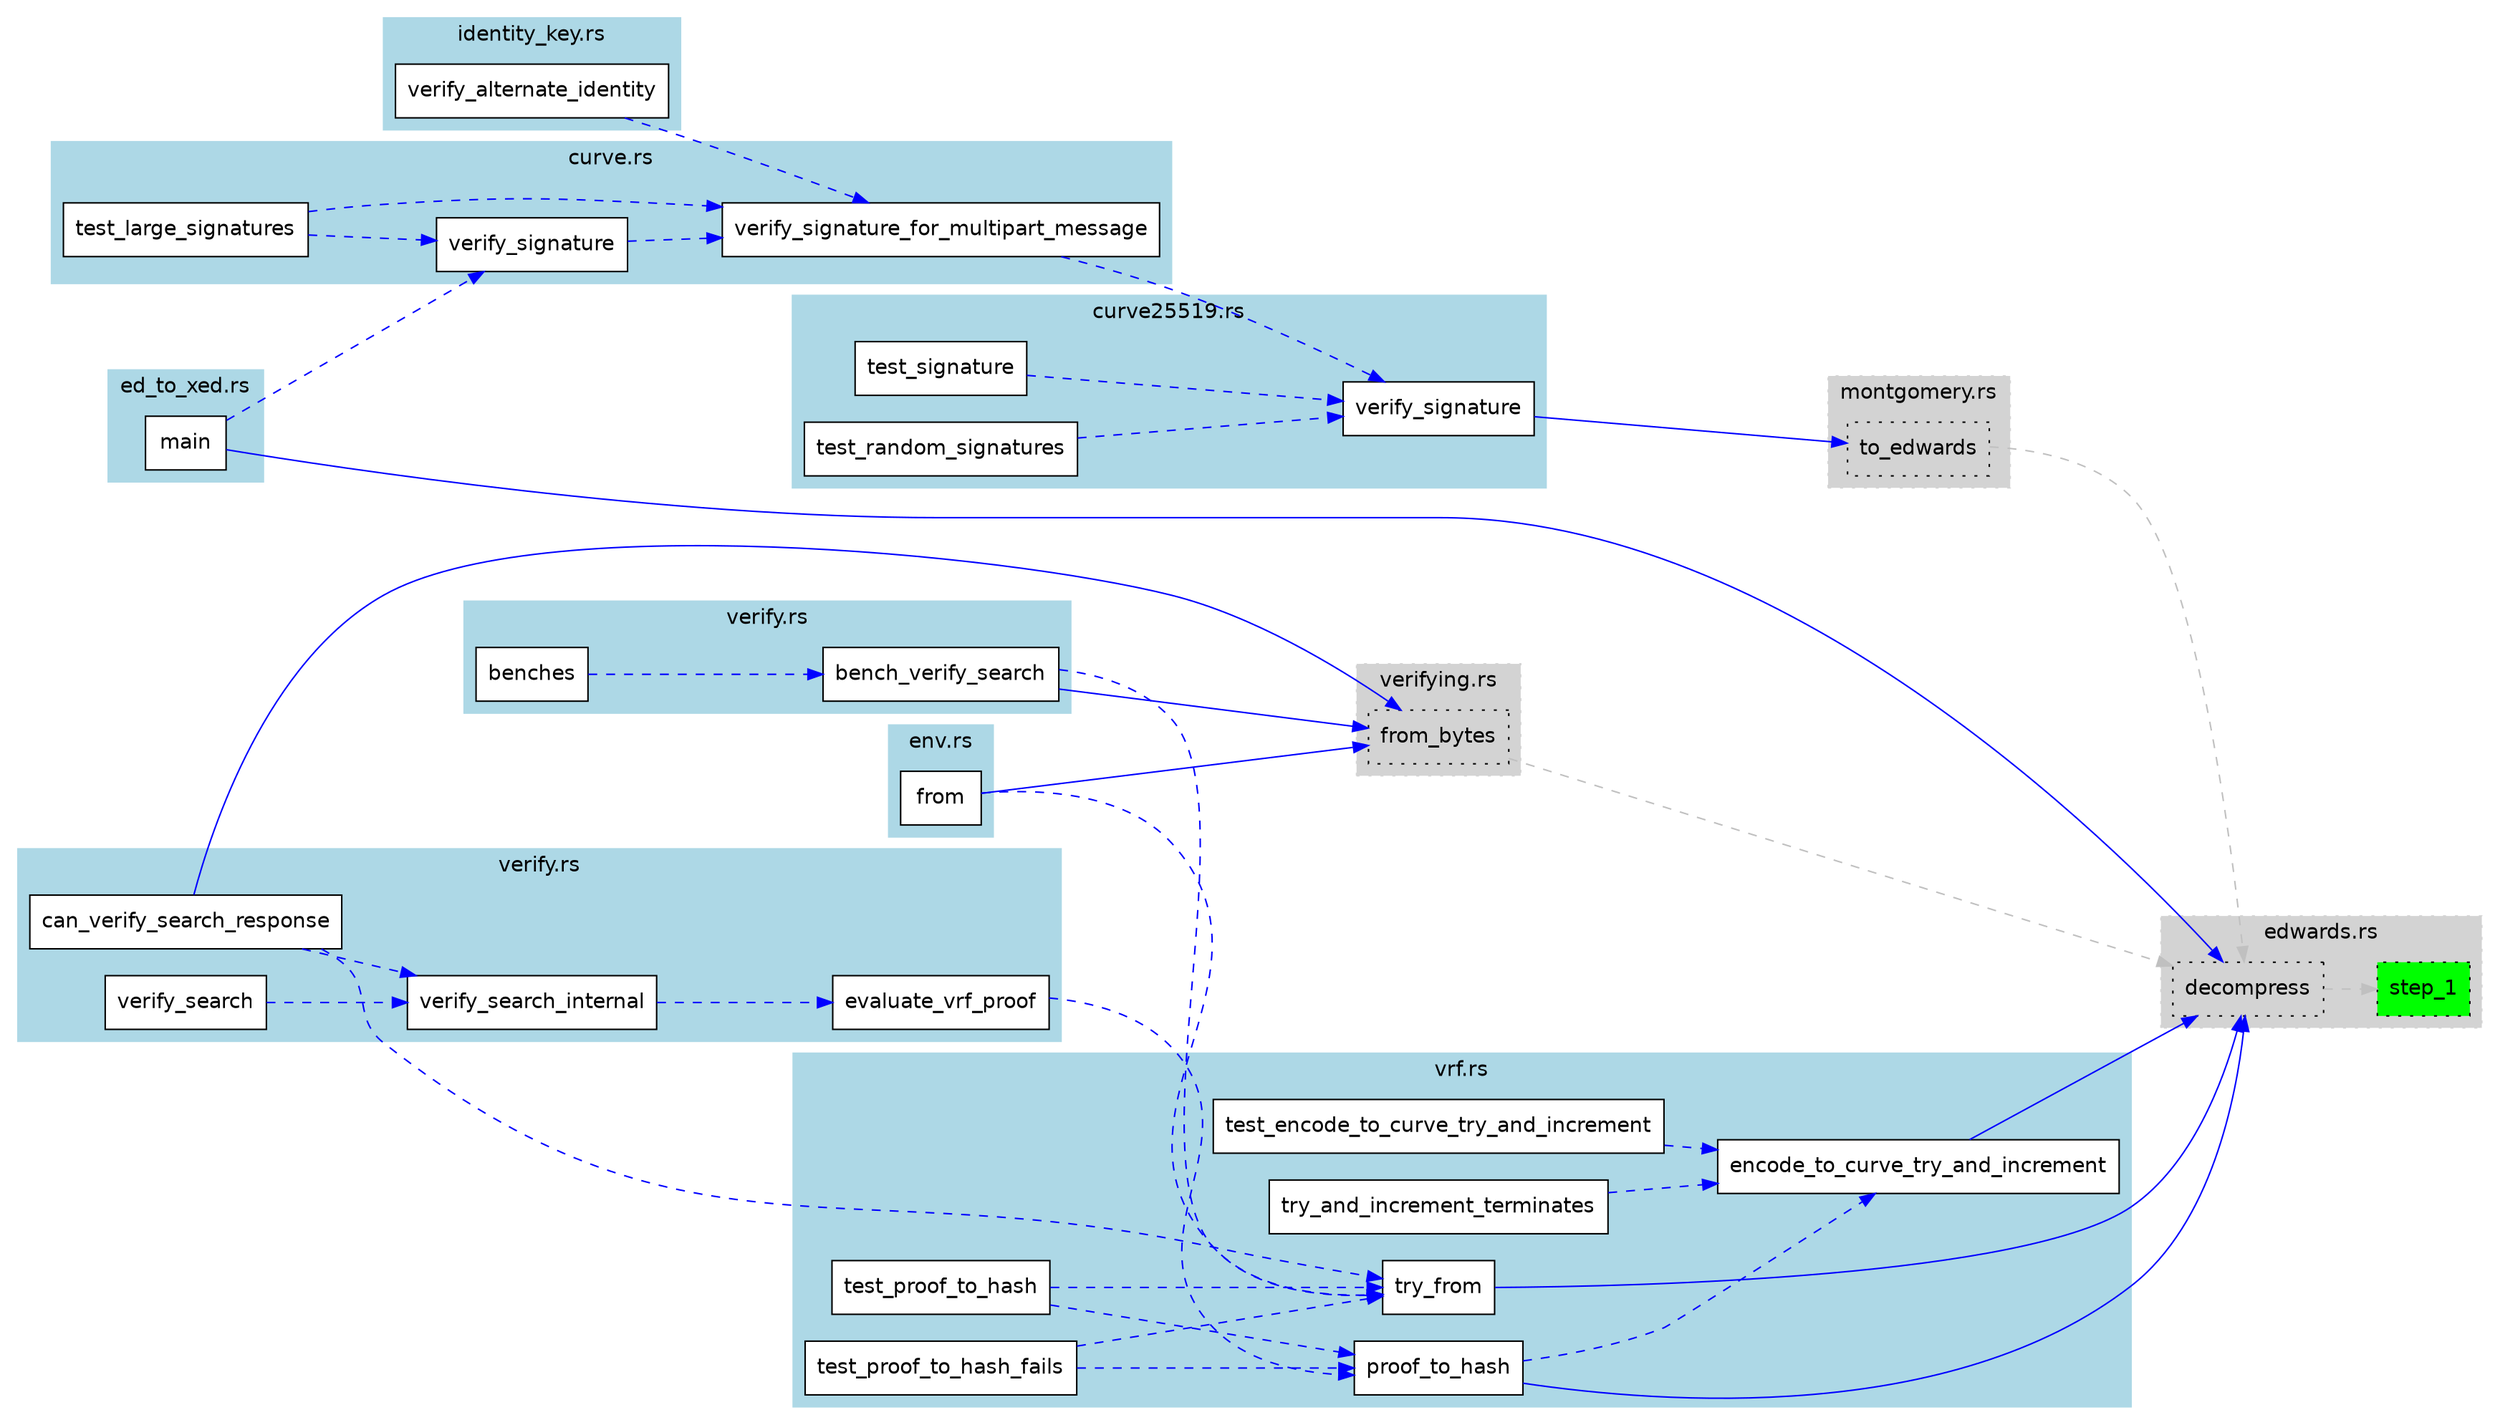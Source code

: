 digraph function_subgraph {
  rankdir=LR;
  node [shape=box, style=filled, fontname=Helvetica];
  edge [color=gray];

  subgraph cluster_0 {
    label = "edwards.rs";
    style=filled;
    color=lightgrey;
    style="filled,dotted";
    fontname=Helvetica;
    "rust-analyzer cargo curve25519-dalek 4.1.3 edwards/impl#[CompressedEdwardsY]decompress()." [label="decompress", tooltip="    pub fn decompress(&self) -> Option<EdwardsPoint> {         let (is_valid_y_coord, X, Y, Z) = decompress::step_1(self);          if is_valid_y_coord.into() {             Some(decompress::step_2(sel...", fillcolor=lightgray, style="filled,dotted"]
    "rust-analyzer cargo curve25519-dalek 4.1.3 edwards/decompress/step_1()." [label="step_1", tooltip="    pub(super) fn step_1(         repr: &CompressedEdwardsY,     ) -> (Choice, FieldElement, FieldElement, FieldElement) {         let Y = FieldElement::from_bytes(repr.as_bytes());         let Z = Fi...", fillcolor=green, style="filled,dotted"]
  }
  subgraph cluster_1 {
    label = "montgomery.rs";
    style=filled;
    color=lightgrey;
    style="filled,dotted";
    fontname=Helvetica;
    "rust-analyzer cargo curve25519-dalek 4.1.3 montgomery/impl#[MontgomeryPoint]to_edwards()." [label="to_edwards", tooltip="    pub fn to_edwards(&self, sign: u8) -> Option<EdwardsPoint> {         // To decompress the Montgomery u coordinate to an         // `EdwardsPoint`, we apply the birational map to obtain the        ...", fillcolor=lightgray, style="filled,dotted"]
  }
  subgraph cluster_2 {
    label = "verifying.rs";
    style=filled;
    color=lightgrey;
    style="filled,dotted";
    fontname=Helvetica;
    "rust-analyzer cargo ed25519-dalek 2.1.0 verifying/impl#[VerifyingKey]from_bytes()." [label="from_bytes", tooltip="    pub fn from_bytes(bytes: &[u8; PUBLIC_KEY_LENGTH]) -> Result<VerifyingKey, SignatureError> {         let compressed = CompressedEdwardsY(*bytes);         let point = compressed             .decomp...", fillcolor=lightgray, style="filled,dotted"]
  }
  subgraph cluster_3 {
    label = "ed_to_xed.rs";
    style=filled;
    color=lightblue;
    fontname=Helvetica;
    "rust-analyzer cargo libsignal-core 0.1.0 main()." [label="main", tooltip="fn main() {     let mut input = vec![];     std::io::stdin()         .read_to_end(&mut input)         .expect(' can read input' );     let key = boring::pkey::PKey::public_key_from_pem(&input).expect(...", fillcolor=white, style="filled"]
  }
  subgraph cluster_4 {
    label = "curve.rs";
    style=filled;
    color=lightblue;
    fontname=Helvetica;
    "rust-analyzer cargo libsignal-core 0.1.0 curve/impl#[PublicKey]verify_signature_for_multipart_message()." [label="verify_signature_for_multipart_message", tooltip="    pub fn verify_signature_for_multipart_message(         &self,         message: &[&[u8]],         signature: &[u8],     ) -> bool {         match &self.key {             PublicKeyData::DjbPublicKey...", fillcolor=white, style="filled"]
    "rust-analyzer cargo libsignal-core 0.1.0 curve/tests/test_large_signatures()." [label="test_large_signatures", tooltip="    fn test_large_signatures() -> Result<(), CurveError> {         let mut csprng = OsRng.unwrap_err();         let key_pair = KeyPair::generate(&mut csprng);         let mut message = [0u8; 1024 * 10...", fillcolor=white, style="filled"]
    "rust-analyzer cargo libsignal-core 0.1.0 curve/impl#[PublicKey]verify_signature()." [label="verify_signature", tooltip="    pub fn verify_signature(&self, message: &[u8], signature: &[u8]) -> bool {         self.verify_signature_for_multipart_message(&[message], signature)     }", fillcolor=white, style="filled"]
  }
  subgraph cluster_5 {
    label = "curve25519.rs";
    style=filled;
    color=lightblue;
    fontname=Helvetica;
    "rust-analyzer cargo libsignal-core 0.1.0 curve/curve25519/impl#[PrivateKey]verify_signature()." [label="verify_signature", tooltip="    pub fn verify_signature(         their_public_key: &[u8; PUBLIC_KEY_LENGTH],         message: &[&[u8]],         signature: &[u8; SIGNATURE_LENGTH],     ) -> bool {         let mont_point = Montgom...", fillcolor=white, style="filled"]
    "rust-analyzer cargo libsignal-core 0.1.0 curve/curve25519/tests/test_signature()." [label="test_signature", tooltip="    fn test_signature() {         let alice_identity_private: [u8; PRIVATE_KEY_LENGTH] = [             0xc0, 0x97, 0x24, 0x84, 0x12, 0xe5, 0x8b, 0xf0, 0x5d, 0xf4, 0x87, 0x96, 0x82, 0x05,             0...", fillcolor=white, style="filled"]
    "rust-analyzer cargo libsignal-core 0.1.0 curve/curve25519/tests/test_random_signatures()." [label="test_random_signatures", tooltip="    fn test_random_signatures() {         let mut csprng = OsRng.unwrap_err();         for _ in 0..50 {             let mut message = [0u8; 64];             csprng.fill_bytes(&mut message);           ...", fillcolor=white, style="filled"]
  }
  subgraph cluster_6 {
    label = "verify.rs";
    style=filled;
    color=lightblue;
    fontname=Helvetica;
    "rust-analyzer cargo libsignal-keytrans 0.0.1 bench_verify_search()." [label="bench_verify_search", tooltip="fn bench_verify_search(c: &mut Criterion) {     let sig_key = VerifyingKey::from_bytes(&hex!(         ' ac0de1fd7f33552bbeb6ebc12b9d4ea10bf5f025c45073d3fb5f5648955a749e'      ))     .unwrap();     let...", fillcolor=white, style="filled"]
    "rust-analyzer cargo libsignal-keytrans 0.0.1 benches()." [label="benches", tooltip="criterion_group!(benches, bench_verify_search); criterion_main!(benches);", fillcolor=white, style="filled"]
  }
  subgraph cluster_7 {
    label = "verify.rs";
    style=filled;
    color=lightblue;
    fontname=Helvetica;
    "rust-analyzer cargo libsignal-keytrans 0.0.1 verify/test/can_verify_search_response()." [label="can_verify_search_response", tooltip="    fn can_verify_search_response() {         let sig_key = VerifyingKey::from_bytes(&hex!(             ' ac0de1fd7f33552bbeb6ebc12b9d4ea10bf5f025c45073d3fb5f5648955a749e'          ))         .unwrap(...", fillcolor=white, style="filled"]
    "rust-analyzer cargo libsignal-keytrans 0.0.1 verify/verify_search_internal()." [label="verify_search_internal", tooltip="fn verify_search_internal(     config: &PublicConfig,     req: SlimSearchRequest,     res: FullSearchResponse,     context: SearchContext,     monitor: bool,     now: SystemTime, ) -> Result<SearchSta...", fillcolor=white, style="filled"]
    "rust-analyzer cargo libsignal-keytrans 0.0.1 verify/evaluate_vrf_proof()." [label="evaluate_vrf_proof", tooltip="fn evaluate_vrf_proof(     proof: &[u8],     vrf_key: &vrf::PublicKey,     search_key: &[u8], ) -> Result<[u8; 32]> {     let proof = proof.try_into().map_err(|_| MalformedProof)?;     Ok(vrf_key.proo...", fillcolor=white, style="filled"]
    "rust-analyzer cargo libsignal-keytrans 0.0.1 verify/verify_search()." [label="verify_search", tooltip="pub fn verify_search(     config: &PublicConfig,     req: SlimSearchRequest,     res: FullSearchResponse,     context: SearchContext,     force_monitor: bool,     now: SystemTime, ) -> Result<SearchSt...", fillcolor=white, style="filled"]
  }
  subgraph cluster_8 {
    label = "vrf.rs";
    style=filled;
    color=lightblue;
    fontname=Helvetica;
    "rust-analyzer cargo libsignal-keytrans 0.0.1 vrf/tests/test_encode_to_curve_try_and_increment()." [label="test_encode_to_curve_try_and_increment", tooltip="    fn test_encode_to_curve_try_and_increment() {         for v in TEST_VECTORS {             let got = encode_to_curve_try_and_increment(&v.pk, v.alpha)                 .compress()                 .0...", fillcolor=white, style="filled"]
    "rust-analyzer cargo libsignal-keytrans 0.0.1 vrf/impl#[PublicKey]proof_to_hash()." [label="proof_to_hash", tooltip="    pub fn proof_to_hash(&self, m: &[u8], proof: &[u8; 80]) -> Result<[u8; 32]> {         // Decode proof into its component parts: gamma, c, and s.         let gamma = CompressedEdwardsY(proof[..32]....", fillcolor=white, style="filled"]
    "rust-analyzer cargo libsignal-keytrans 0.0.1 vrf/impl#[PublicKey][`TryFrom<[u8; 32]>`]try_from()." [label="try_from", tooltip="    fn try_from(public_key: [u8; 32]) -> Result<Self> {         match CompressedEdwardsY(public_key).decompress() {             None => Err(Error::InvalidCurvePoint),             Some(pt) if pt.is_sma...", fillcolor=white, style="filled"]
    "rust-analyzer cargo libsignal-keytrans 0.0.1 vrf/tests/try_and_increment_terminates()." [label="try_and_increment_terminates", tooltip="    fn try_and_increment_terminates() {         proptest!(|(data: [u8; 34])| {             let _ = encode_to_curve_try_and_increment(&data[..32], &data[32..]);         })     }", fillcolor=white, style="filled"]
    "rust-analyzer cargo libsignal-keytrans 0.0.1 vrf/tests/test_proof_to_hash()." [label="test_proof_to_hash", tooltip="    fn test_proof_to_hash() {         for v in TEST_VECTORS {             let pk = PublicKey::try_from(v.pk).unwrap();             let index = pk.proof_to_hash(v.alpha, &v.pi).unwrap();             as...", fillcolor=white, style="filled"]
    "rust-analyzer cargo libsignal-keytrans 0.0.1 vrf/encode_to_curve_try_and_increment()." [label="encode_to_curve_try_and_increment", tooltip="fn encode_to_curve_try_and_increment(salt: &[u8], data: &[u8]) -> EdwardsPoint {     let mut hasher = Sha512::new();      for i in 0u8..=u8::MAX {         hasher.update([SUITE_ID, DOMAIN_SEPARATOR_ENC...", fillcolor=white, style="filled"]
    "rust-analyzer cargo libsignal-keytrans 0.0.1 vrf/tests/test_proof_to_hash_fails()." [label="test_proof_to_hash_fails", tooltip="    fn test_proof_to_hash_fails() {         for v in TEST_VECTORS {             let pk = PublicKey::try_from(v.pk).unwrap();              assert!(pk.proof_to_hash(b' a' , &v.pi).is_err());            ...", fillcolor=white, style="filled"]
  }
  subgraph cluster_9 {
    label = "env.rs";
    style=filled;
    color=lightblue;
    fontname=Helvetica;
    "rust-analyzer cargo libsignal-net 0.1.0 env/impl#[PublicConfig][`From<KeyTransConfig>`]from()." [label="from", tooltip="    fn from(src: KeyTransConfig) -> Self {         let KeyTransConfig {             signing_key_material,             vrf_key_material,             auditor_key_material,         } = src;         let s...", fillcolor=white, style="filled"]
  }
  subgraph cluster_10 {
    label = "identity_key.rs";
    style=filled;
    color=lightblue;
    fontname=Helvetica;
    "rust-analyzer cargo libsignal-protocol 0.1.0 identity_key/impl#[IdentityKey]verify_alternate_identity()." [label="verify_alternate_identity", tooltip="    pub fn verify_alternate_identity(&self, other: &IdentityKey, signature: &[u8]) -> Result<bool> {         Ok(self.public_key.verify_signature_for_multipart_message(             &[                 A...", fillcolor=white, style="filled"]
  }

  "rust-analyzer cargo libsignal-core 0.1.0 curve/impl#[PublicKey]verify_signature_for_multipart_message()." -> "rust-analyzer cargo libsignal-core 0.1.0 curve/curve25519/impl#[PrivateKey]verify_signature()." [color=blue, style=dashed]
  "rust-analyzer cargo libsignal-keytrans 0.0.1 bench_verify_search()." -> "rust-analyzer cargo ed25519-dalek 2.1.0 verifying/impl#[VerifyingKey]from_bytes()." [color=blue]
  "rust-analyzer cargo libsignal-keytrans 0.0.1 bench_verify_search()." -> "rust-analyzer cargo libsignal-keytrans 0.0.1 vrf/impl#[PublicKey][`TryFrom<[u8; 32]>`]try_from()." [color=blue, style=dashed]
  "rust-analyzer cargo libsignal-keytrans 0.0.1 verify/test/can_verify_search_response()." -> "rust-analyzer cargo libsignal-keytrans 0.0.1 vrf/impl#[PublicKey][`TryFrom<[u8; 32]>`]try_from()." [color=blue, style=dashed]
  "rust-analyzer cargo libsignal-keytrans 0.0.1 verify/test/can_verify_search_response()." -> "rust-analyzer cargo ed25519-dalek 2.1.0 verifying/impl#[VerifyingKey]from_bytes()." [color=blue]
  "rust-analyzer cargo libsignal-keytrans 0.0.1 verify/test/can_verify_search_response()." -> "rust-analyzer cargo libsignal-keytrans 0.0.1 verify/verify_search_internal()." [color=blue, style=dashed]
  "rust-analyzer cargo libsignal-core 0.1.0 curve/curve25519/impl#[PrivateKey]verify_signature()." -> "rust-analyzer cargo curve25519-dalek 4.1.3 montgomery/impl#[MontgomeryPoint]to_edwards()." [color=blue]
  "rust-analyzer cargo libsignal-core 0.1.0 curve/curve25519/tests/test_signature()." -> "rust-analyzer cargo libsignal-core 0.1.0 curve/curve25519/impl#[PrivateKey]verify_signature()." [color=blue, style=dashed]
  "rust-analyzer cargo libsignal-keytrans 0.0.1 verify/verify_search_internal()." -> "rust-analyzer cargo libsignal-keytrans 0.0.1 verify/evaluate_vrf_proof()." [color=blue, style=dashed]
  "rust-analyzer cargo libsignal-keytrans 0.0.1 verify/evaluate_vrf_proof()." -> "rust-analyzer cargo libsignal-keytrans 0.0.1 vrf/impl#[PublicKey]proof_to_hash()." [color=blue, style=dashed]
  "rust-analyzer cargo curve25519-dalek 4.1.3 montgomery/impl#[MontgomeryPoint]to_edwards()." -> "rust-analyzer cargo curve25519-dalek 4.1.3 edwards/impl#[CompressedEdwardsY]decompress()." [color=gray, style=dashed]
  "rust-analyzer cargo ed25519-dalek 2.1.0 verifying/impl#[VerifyingKey]from_bytes()." -> "rust-analyzer cargo curve25519-dalek 4.1.3 edwards/impl#[CompressedEdwardsY]decompress()." [color=gray, style=dashed]
  "rust-analyzer cargo libsignal-core 0.1.0 curve/curve25519/tests/test_random_signatures()." -> "rust-analyzer cargo libsignal-core 0.1.0 curve/curve25519/impl#[PrivateKey]verify_signature()." [color=blue, style=dashed]
  "rust-analyzer cargo libsignal-keytrans 0.0.1 benches()." -> "rust-analyzer cargo libsignal-keytrans 0.0.1 bench_verify_search()." [color=blue, style=dashed]
  "rust-analyzer cargo libsignal-core 0.1.0 curve/tests/test_large_signatures()." -> "rust-analyzer cargo libsignal-core 0.1.0 curve/impl#[PublicKey]verify_signature_for_multipart_message()." [color=blue, style=dashed]
  "rust-analyzer cargo libsignal-core 0.1.0 curve/tests/test_large_signatures()." -> "rust-analyzer cargo libsignal-core 0.1.0 curve/impl#[PublicKey]verify_signature()." [color=blue, style=dashed]
  "rust-analyzer cargo libsignal-keytrans 0.0.1 verify/verify_search()." -> "rust-analyzer cargo libsignal-keytrans 0.0.1 verify/verify_search_internal()." [color=blue, style=dashed]
  "rust-analyzer cargo libsignal-protocol 0.1.0 identity_key/impl#[IdentityKey]verify_alternate_identity()." -> "rust-analyzer cargo libsignal-core 0.1.0 curve/impl#[PublicKey]verify_signature_for_multipart_message()." [color=blue, style=dashed]
  "rust-analyzer cargo libsignal-net 0.1.0 env/impl#[PublicConfig][`From<KeyTransConfig>`]from()." -> "rust-analyzer cargo ed25519-dalek 2.1.0 verifying/impl#[VerifyingKey]from_bytes()." [color=blue]
  "rust-analyzer cargo libsignal-net 0.1.0 env/impl#[PublicConfig][`From<KeyTransConfig>`]from()." -> "rust-analyzer cargo libsignal-keytrans 0.0.1 vrf/impl#[PublicKey][`TryFrom<[u8; 32]>`]try_from()." [color=blue, style=dashed]
  "rust-analyzer cargo libsignal-keytrans 0.0.1 vrf/tests/test_encode_to_curve_try_and_increment()." -> "rust-analyzer cargo libsignal-keytrans 0.0.1 vrf/encode_to_curve_try_and_increment()." [color=blue, style=dashed]
  "rust-analyzer cargo libsignal-keytrans 0.0.1 vrf/impl#[PublicKey]proof_to_hash()." -> "rust-analyzer cargo libsignal-keytrans 0.0.1 vrf/encode_to_curve_try_and_increment()." [color=blue, style=dashed]
  "rust-analyzer cargo libsignal-keytrans 0.0.1 vrf/impl#[PublicKey]proof_to_hash()." -> "rust-analyzer cargo curve25519-dalek 4.1.3 edwards/impl#[CompressedEdwardsY]decompress()." [color=blue]
  "rust-analyzer cargo libsignal-keytrans 0.0.1 vrf/impl#[PublicKey][`TryFrom<[u8; 32]>`]try_from()." -> "rust-analyzer cargo curve25519-dalek 4.1.3 edwards/impl#[CompressedEdwardsY]decompress()." [color=blue]
  "rust-analyzer cargo libsignal-keytrans 0.0.1 vrf/tests/try_and_increment_terminates()." -> "rust-analyzer cargo libsignal-keytrans 0.0.1 vrf/encode_to_curve_try_and_increment()." [color=blue, style=dashed]
  "rust-analyzer cargo libsignal-keytrans 0.0.1 vrf/tests/test_proof_to_hash()." -> "rust-analyzer cargo libsignal-keytrans 0.0.1 vrf/impl#[PublicKey]proof_to_hash()." [color=blue, style=dashed]
  "rust-analyzer cargo libsignal-keytrans 0.0.1 vrf/tests/test_proof_to_hash()." -> "rust-analyzer cargo libsignal-keytrans 0.0.1 vrf/impl#[PublicKey][`TryFrom<[u8; 32]>`]try_from()." [color=blue, style=dashed]
  "rust-analyzer cargo curve25519-dalek 4.1.3 edwards/impl#[CompressedEdwardsY]decompress()." -> "rust-analyzer cargo curve25519-dalek 4.1.3 edwards/decompress/step_1()." [color=gray, style=dashed]
  "rust-analyzer cargo libsignal-keytrans 0.0.1 vrf/encode_to_curve_try_and_increment()." -> "rust-analyzer cargo curve25519-dalek 4.1.3 edwards/impl#[CompressedEdwardsY]decompress()." [color=blue]
  "rust-analyzer cargo libsignal-keytrans 0.0.1 vrf/tests/test_proof_to_hash_fails()." -> "rust-analyzer cargo libsignal-keytrans 0.0.1 vrf/impl#[PublicKey]proof_to_hash()." [color=blue, style=dashed]
  "rust-analyzer cargo libsignal-keytrans 0.0.1 vrf/tests/test_proof_to_hash_fails()." -> "rust-analyzer cargo libsignal-keytrans 0.0.1 vrf/impl#[PublicKey][`TryFrom<[u8; 32]>`]try_from()." [color=blue, style=dashed]
  "rust-analyzer cargo libsignal-core 0.1.0 main()." -> "rust-analyzer cargo libsignal-core 0.1.0 curve/impl#[PublicKey]verify_signature()." [color=blue, style=dashed]
  "rust-analyzer cargo libsignal-core 0.1.0 main()." -> "rust-analyzer cargo curve25519-dalek 4.1.3 edwards/impl#[CompressedEdwardsY]decompress()." [color=blue]
  "rust-analyzer cargo libsignal-core 0.1.0 curve/impl#[PublicKey]verify_signature()." -> "rust-analyzer cargo libsignal-core 0.1.0 curve/impl#[PublicKey]verify_signature_for_multipart_message()." [color=blue, style=dashed]
}
